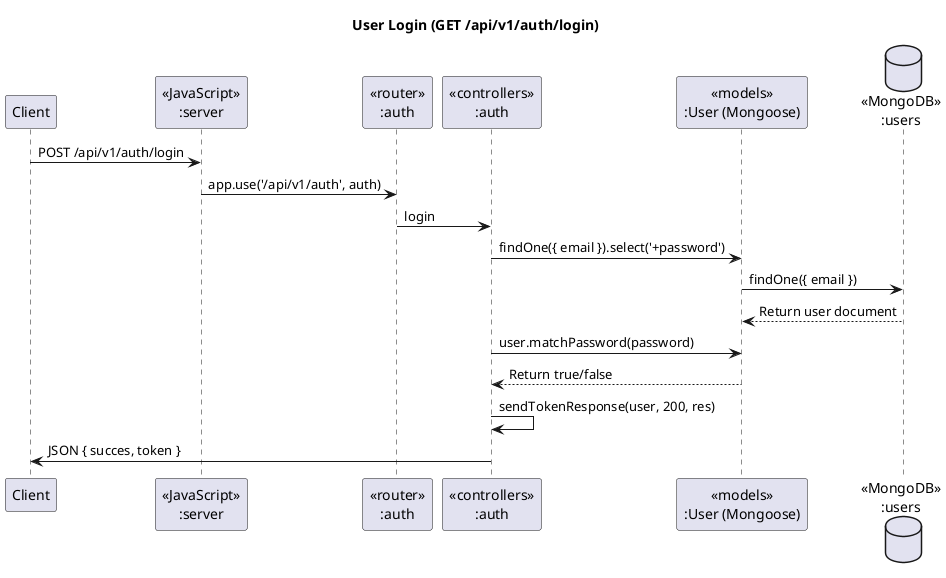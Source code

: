 @startuml "Manage Authentication (PUT)"

title "User Login (GET /api/v1/auth/login)"
participant "Client" as client
participant "<<JavaScript>>\n:server" as server
participant "<<router>>\n:auth" as routerAuth
participant "<<controllers>>\n:auth" as controllersAuth
participant "<<models>>\n:User (Mongoose)" as modelUser
database "<<MongoDB>>\n:users" as UsersDatabase

client -> server : POST /api/v1/auth/login
server -> routerAuth : app.use('/api/v1/auth', auth)
routerAuth -> controllersAuth : login

controllersAuth -> modelUser : findOne({ email }).select('+password')
modelUser -> UsersDatabase : findOne({ email })
UsersDatabase --> modelUser : Return user document

controllersAuth -> modelUser : user.matchPassword(password)
modelUser --> controllersAuth : Return true/false

controllersAuth -> controllersAuth : sendTokenResponse(user, 200, res)
controllersAuth -> client : JSON { succes, token }

@enduml
